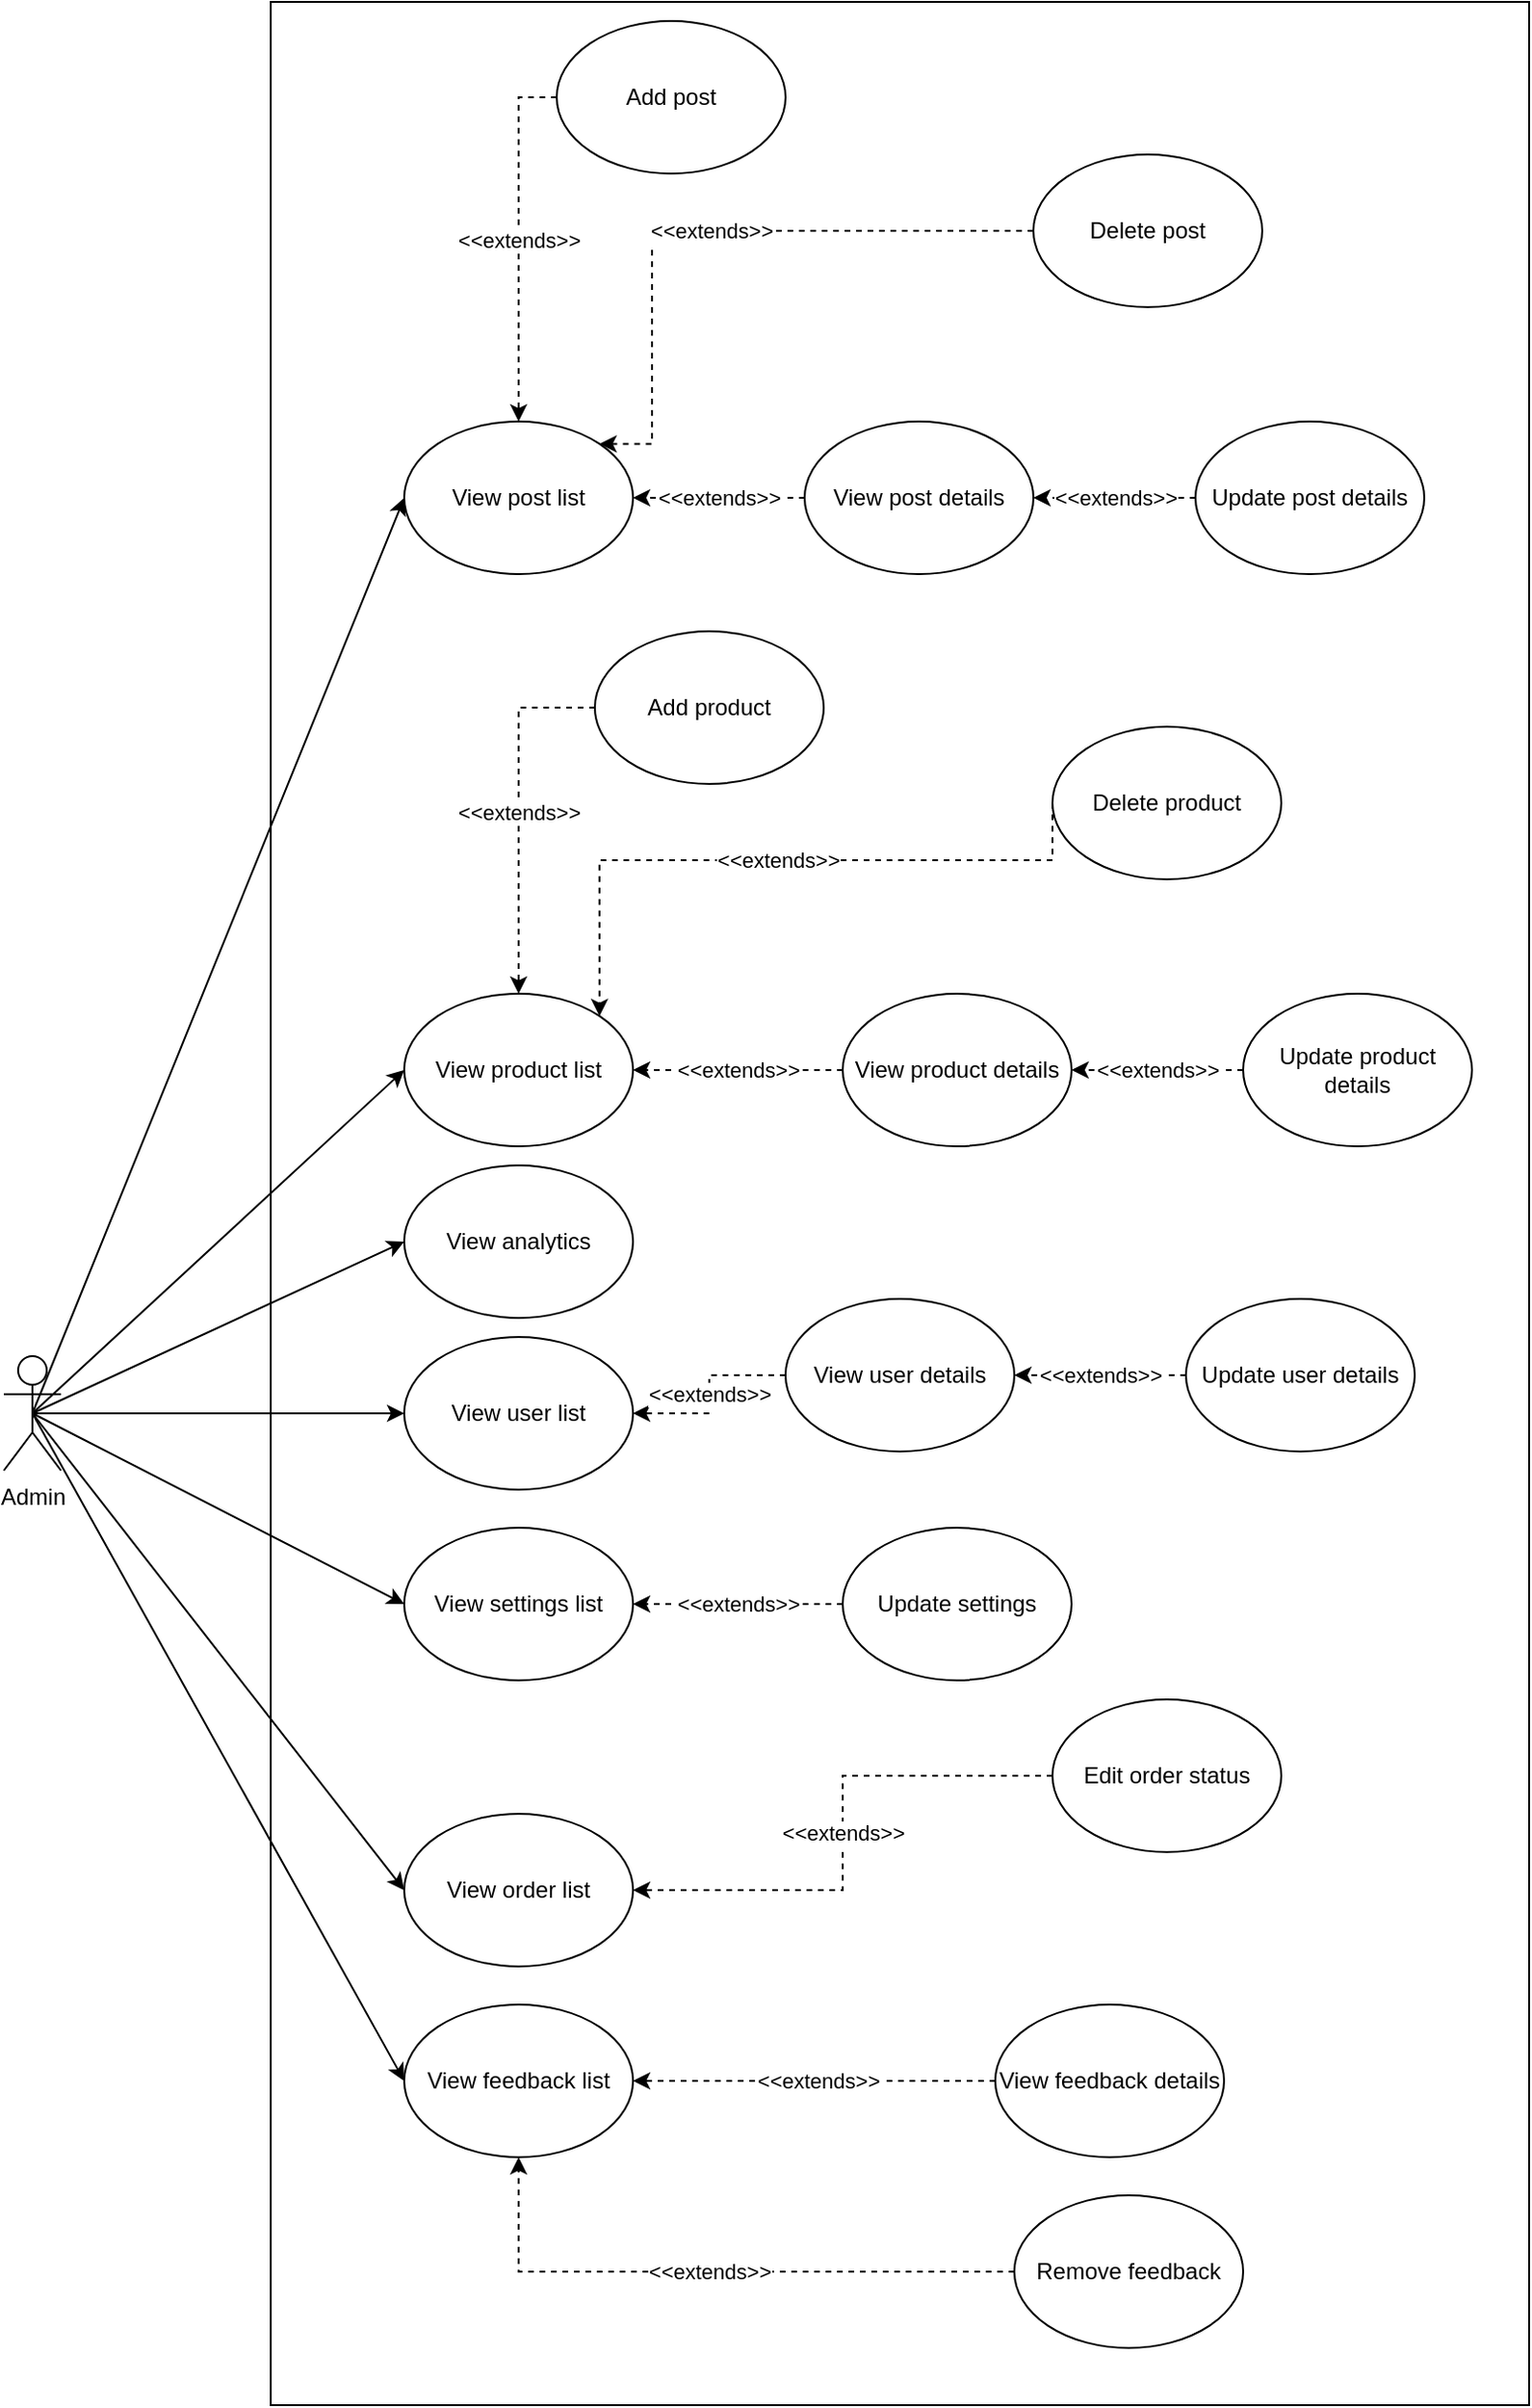 <mxfile version="24.6.4" type="device">
  <diagram name="Page-1" id="yd6uSXcvymg9bl-_kKg6">
    <mxGraphModel dx="1426" dy="763" grid="1" gridSize="10" guides="1" tooltips="1" connect="1" arrows="1" fold="1" page="1" pageScale="1" pageWidth="850" pageHeight="1100" math="0" shadow="0">
      <root>
        <mxCell id="0" />
        <mxCell id="1" parent="0" />
        <mxCell id="pejTEa-H7DQSLRJA7fNF-1" value="" style="rounded=0;whiteSpace=wrap;html=1;" vertex="1" parent="1">
          <mxGeometry x="420" y="140" width="660" height="1260" as="geometry" />
        </mxCell>
        <mxCell id="pejTEa-H7DQSLRJA7fNF-2" style="edgeStyle=none;rounded=0;orthogonalLoop=1;jettySize=auto;html=1;exitX=0.5;exitY=0.5;exitDx=0;exitDy=0;exitPerimeter=0;entryX=0;entryY=0.5;entryDx=0;entryDy=0;" edge="1" parent="1" source="pejTEa-H7DQSLRJA7fNF-9" target="pejTEa-H7DQSLRJA7fNF-10">
          <mxGeometry relative="1" as="geometry" />
        </mxCell>
        <mxCell id="pejTEa-H7DQSLRJA7fNF-3" style="edgeStyle=none;rounded=0;orthogonalLoop=1;jettySize=auto;html=1;exitX=0.5;exitY=0.5;exitDx=0;exitDy=0;exitPerimeter=0;entryX=0;entryY=0.5;entryDx=0;entryDy=0;" edge="1" parent="1" source="pejTEa-H7DQSLRJA7fNF-9" target="pejTEa-H7DQSLRJA7fNF-12">
          <mxGeometry relative="1" as="geometry">
            <mxPoint x="370" y="880" as="sourcePoint" />
          </mxGeometry>
        </mxCell>
        <mxCell id="pejTEa-H7DQSLRJA7fNF-4" style="edgeStyle=none;rounded=0;orthogonalLoop=1;jettySize=auto;html=1;exitX=0.5;exitY=0.5;exitDx=0;exitDy=0;exitPerimeter=0;entryX=0;entryY=0.5;entryDx=0;entryDy=0;" edge="1" parent="1" source="pejTEa-H7DQSLRJA7fNF-9" target="pejTEa-H7DQSLRJA7fNF-14">
          <mxGeometry relative="1" as="geometry" />
        </mxCell>
        <mxCell id="pejTEa-H7DQSLRJA7fNF-5" style="rounded=0;orthogonalLoop=1;jettySize=auto;html=1;exitX=0.5;exitY=0.5;exitDx=0;exitDy=0;exitPerimeter=0;entryX=0;entryY=0.5;entryDx=0;entryDy=0;" edge="1" parent="1" source="pejTEa-H7DQSLRJA7fNF-9" target="pejTEa-H7DQSLRJA7fNF-19">
          <mxGeometry relative="1" as="geometry" />
        </mxCell>
        <mxCell id="pejTEa-H7DQSLRJA7fNF-6" style="rounded=0;orthogonalLoop=1;jettySize=auto;html=1;exitX=0.5;exitY=0.5;exitDx=0;exitDy=0;exitPerimeter=0;entryX=0;entryY=0.5;entryDx=0;entryDy=0;" edge="1" parent="1" source="pejTEa-H7DQSLRJA7fNF-9" target="pejTEa-H7DQSLRJA7fNF-23">
          <mxGeometry relative="1" as="geometry" />
        </mxCell>
        <mxCell id="pejTEa-H7DQSLRJA7fNF-7" style="rounded=0;orthogonalLoop=1;jettySize=auto;html=1;exitX=0.5;exitY=0.5;exitDx=0;exitDy=0;exitPerimeter=0;entryX=0;entryY=0.5;entryDx=0;entryDy=0;" edge="1" parent="1" source="pejTEa-H7DQSLRJA7fNF-9" target="pejTEa-H7DQSLRJA7fNF-29">
          <mxGeometry relative="1" as="geometry" />
        </mxCell>
        <mxCell id="pejTEa-H7DQSLRJA7fNF-8" style="rounded=0;orthogonalLoop=1;jettySize=auto;html=1;exitX=0.5;exitY=0.5;exitDx=0;exitDy=0;exitPerimeter=0;entryX=0;entryY=0.5;entryDx=0;entryDy=0;" edge="1" parent="1" source="pejTEa-H7DQSLRJA7fNF-9" target="pejTEa-H7DQSLRJA7fNF-34">
          <mxGeometry relative="1" as="geometry" />
        </mxCell>
        <mxCell id="pejTEa-H7DQSLRJA7fNF-9" value="Admin&lt;div&gt;&lt;br&gt;&lt;/div&gt;" style="shape=umlActor;verticalLabelPosition=bottom;verticalAlign=top;html=1;outlineConnect=0;" vertex="1" parent="1">
          <mxGeometry x="280" y="850" width="30" height="60" as="geometry" />
        </mxCell>
        <mxCell id="pejTEa-H7DQSLRJA7fNF-10" value="View analytics" style="ellipse;whiteSpace=wrap;html=1;" vertex="1" parent="1">
          <mxGeometry x="490" y="750" width="120" height="80" as="geometry" />
        </mxCell>
        <mxCell id="pejTEa-H7DQSLRJA7fNF-11" value="&amp;lt;&amp;lt;extends&amp;gt;&amp;gt;" style="rounded=0;orthogonalLoop=1;jettySize=auto;html=1;exitX=0;exitY=0.5;exitDx=0;exitDy=0;entryX=1;entryY=0.5;entryDx=0;entryDy=0;dashed=1;edgeStyle=orthogonalEdgeStyle;" edge="1" parent="1" source="pejTEa-H7DQSLRJA7fNF-16" target="pejTEa-H7DQSLRJA7fNF-12">
          <mxGeometry x="-0.014" relative="1" as="geometry">
            <mxPoint as="offset" />
          </mxGeometry>
        </mxCell>
        <mxCell id="pejTEa-H7DQSLRJA7fNF-12" value="View user list" style="ellipse;whiteSpace=wrap;html=1;" vertex="1" parent="1">
          <mxGeometry x="490" y="840" width="120" height="80" as="geometry" />
        </mxCell>
        <mxCell id="pejTEa-H7DQSLRJA7fNF-13" value="&amp;lt;&amp;lt;extends&amp;gt;&amp;gt;" style="edgeStyle=orthogonalEdgeStyle;rounded=0;orthogonalLoop=1;jettySize=auto;html=1;exitX=0;exitY=0.5;exitDx=0;exitDy=0;entryX=1;entryY=0.5;entryDx=0;entryDy=0;dashed=1;" edge="1" parent="1" source="pejTEa-H7DQSLRJA7fNF-15" target="pejTEa-H7DQSLRJA7fNF-14">
          <mxGeometry relative="1" as="geometry" />
        </mxCell>
        <mxCell id="pejTEa-H7DQSLRJA7fNF-14" value="View settings list" style="ellipse;whiteSpace=wrap;html=1;" vertex="1" parent="1">
          <mxGeometry x="490" y="940" width="120" height="80" as="geometry" />
        </mxCell>
        <mxCell id="pejTEa-H7DQSLRJA7fNF-15" value="Update settings" style="ellipse;whiteSpace=wrap;html=1;" vertex="1" parent="1">
          <mxGeometry x="720" y="940" width="120" height="80" as="geometry" />
        </mxCell>
        <mxCell id="pejTEa-H7DQSLRJA7fNF-16" value="View user details" style="ellipse;whiteSpace=wrap;html=1;" vertex="1" parent="1">
          <mxGeometry x="690" y="820" width="120" height="80" as="geometry" />
        </mxCell>
        <mxCell id="pejTEa-H7DQSLRJA7fNF-17" value="&amp;lt;&amp;lt;extends&amp;gt;&amp;gt;" style="edgeStyle=orthogonalEdgeStyle;rounded=0;orthogonalLoop=1;jettySize=auto;html=1;dashed=1;entryX=1;entryY=0.5;entryDx=0;entryDy=0;exitX=0;exitY=0.5;exitDx=0;exitDy=0;" edge="1" parent="1" source="pejTEa-H7DQSLRJA7fNF-25" target="pejTEa-H7DQSLRJA7fNF-19">
          <mxGeometry relative="1" as="geometry">
            <mxPoint x="610" y="700" as="sourcePoint" />
          </mxGeometry>
        </mxCell>
        <mxCell id="pejTEa-H7DQSLRJA7fNF-18" value="&amp;lt;&amp;lt;extends&amp;gt;&amp;gt;" style="edgeStyle=orthogonalEdgeStyle;rounded=0;orthogonalLoop=1;jettySize=auto;html=1;exitX=0;exitY=0.5;exitDx=0;exitDy=0;entryX=0.5;entryY=0;entryDx=0;entryDy=0;dashed=1;" edge="1" parent="1" source="pejTEa-H7DQSLRJA7fNF-40" target="pejTEa-H7DQSLRJA7fNF-19">
          <mxGeometry relative="1" as="geometry" />
        </mxCell>
        <mxCell id="pejTEa-H7DQSLRJA7fNF-19" value="View product list" style="ellipse;whiteSpace=wrap;html=1;" vertex="1" parent="1">
          <mxGeometry x="490" y="660" width="120" height="80" as="geometry" />
        </mxCell>
        <mxCell id="pejTEa-H7DQSLRJA7fNF-20" value="&amp;lt;&amp;lt;extends&amp;gt;&amp;gt;" style="edgeStyle=orthogonalEdgeStyle;rounded=0;orthogonalLoop=1;jettySize=auto;html=1;exitX=0;exitY=0.5;exitDx=0;exitDy=0;entryX=1;entryY=0.5;entryDx=0;entryDy=0;dashed=1;" edge="1" parent="1" source="pejTEa-H7DQSLRJA7fNF-21" target="pejTEa-H7DQSLRJA7fNF-25">
          <mxGeometry relative="1" as="geometry" />
        </mxCell>
        <mxCell id="pejTEa-H7DQSLRJA7fNF-21" value="Update product details" style="ellipse;whiteSpace=wrap;html=1;" vertex="1" parent="1">
          <mxGeometry x="930" y="660" width="120" height="80" as="geometry" />
        </mxCell>
        <mxCell id="pejTEa-H7DQSLRJA7fNF-22" value="&amp;lt;&amp;lt;extends&amp;gt;&amp;gt;" style="edgeStyle=orthogonalEdgeStyle;rounded=0;orthogonalLoop=1;jettySize=auto;html=1;exitX=0;exitY=0.5;exitDx=0;exitDy=0;entryX=1;entryY=0.5;entryDx=0;entryDy=0;dashed=1;" edge="1" parent="1" source="pejTEa-H7DQSLRJA7fNF-24" target="pejTEa-H7DQSLRJA7fNF-23">
          <mxGeometry relative="1" as="geometry">
            <mxPoint as="offset" />
          </mxGeometry>
        </mxCell>
        <mxCell id="pejTEa-H7DQSLRJA7fNF-23" value="View order list" style="ellipse;whiteSpace=wrap;html=1;" vertex="1" parent="1">
          <mxGeometry x="490" y="1090" width="120" height="80" as="geometry" />
        </mxCell>
        <mxCell id="pejTEa-H7DQSLRJA7fNF-24" value="Edit order status" style="ellipse;whiteSpace=wrap;html=1;" vertex="1" parent="1">
          <mxGeometry x="830" y="1030" width="120" height="80" as="geometry" />
        </mxCell>
        <mxCell id="pejTEa-H7DQSLRJA7fNF-25" value="View product details" style="ellipse;whiteSpace=wrap;html=1;" vertex="1" parent="1">
          <mxGeometry x="720" y="660" width="120" height="80" as="geometry" />
        </mxCell>
        <mxCell id="pejTEa-H7DQSLRJA7fNF-26" value="Update user details" style="ellipse;whiteSpace=wrap;html=1;" vertex="1" parent="1">
          <mxGeometry x="900" y="820" width="120" height="80" as="geometry" />
        </mxCell>
        <mxCell id="pejTEa-H7DQSLRJA7fNF-27" value="&amp;lt;&amp;lt;extends&amp;gt;&amp;gt;" style="edgeStyle=orthogonalEdgeStyle;rounded=0;orthogonalLoop=1;jettySize=auto;html=1;exitX=0;exitY=0.5;exitDx=0;exitDy=0;entryX=1;entryY=0.5;entryDx=0;entryDy=0;dashed=1;" edge="1" parent="1" source="pejTEa-H7DQSLRJA7fNF-26" target="pejTEa-H7DQSLRJA7fNF-16">
          <mxGeometry relative="1" as="geometry">
            <mxPoint x="890" y="710" as="sourcePoint" />
            <mxPoint x="815" y="710" as="targetPoint" />
          </mxGeometry>
        </mxCell>
        <mxCell id="pejTEa-H7DQSLRJA7fNF-28" value="&amp;lt;&amp;lt;extends&amp;gt;&amp;gt;" style="rounded=0;orthogonalLoop=1;jettySize=auto;html=1;exitX=0;exitY=0.5;exitDx=0;exitDy=0;entryX=0.5;entryY=0;entryDx=0;entryDy=0;dashed=1;edgeStyle=orthogonalEdgeStyle;" edge="1" parent="1" source="pejTEa-H7DQSLRJA7fNF-39" target="pejTEa-H7DQSLRJA7fNF-29">
          <mxGeometry x="-0.004" relative="1" as="geometry">
            <mxPoint as="offset" />
          </mxGeometry>
        </mxCell>
        <mxCell id="pejTEa-H7DQSLRJA7fNF-29" value="View post list" style="ellipse;whiteSpace=wrap;html=1;" vertex="1" parent="1">
          <mxGeometry x="490" y="360" width="120" height="80" as="geometry" />
        </mxCell>
        <mxCell id="pejTEa-H7DQSLRJA7fNF-30" value="&amp;lt;&amp;lt;extends&amp;gt;&amp;gt;" style="edgeStyle=orthogonalEdgeStyle;rounded=0;orthogonalLoop=1;jettySize=auto;html=1;exitX=0;exitY=0.5;exitDx=0;exitDy=0;entryX=1;entryY=0.5;entryDx=0;entryDy=0;dashed=1;" edge="1" parent="1" source="pejTEa-H7DQSLRJA7fNF-31" target="pejTEa-H7DQSLRJA7fNF-29">
          <mxGeometry relative="1" as="geometry" />
        </mxCell>
        <mxCell id="pejTEa-H7DQSLRJA7fNF-31" value="View post details" style="ellipse;whiteSpace=wrap;html=1;" vertex="1" parent="1">
          <mxGeometry x="700" y="360" width="120" height="80" as="geometry" />
        </mxCell>
        <mxCell id="pejTEa-H7DQSLRJA7fNF-32" value="&amp;lt;&amp;lt;extends&amp;gt;&amp;gt;" style="edgeStyle=orthogonalEdgeStyle;rounded=0;orthogonalLoop=1;jettySize=auto;html=1;exitX=0;exitY=0.5;exitDx=0;exitDy=0;entryX=1;entryY=0.5;entryDx=0;entryDy=0;dashed=1;" edge="1" parent="1" source="pejTEa-H7DQSLRJA7fNF-33" target="pejTEa-H7DQSLRJA7fNF-31">
          <mxGeometry relative="1" as="geometry" />
        </mxCell>
        <mxCell id="pejTEa-H7DQSLRJA7fNF-33" value="Update post details" style="ellipse;whiteSpace=wrap;html=1;" vertex="1" parent="1">
          <mxGeometry x="905" y="360" width="120" height="80" as="geometry" />
        </mxCell>
        <mxCell id="pejTEa-H7DQSLRJA7fNF-34" value="View feedback list" style="ellipse;whiteSpace=wrap;html=1;" vertex="1" parent="1">
          <mxGeometry x="490" y="1190" width="120" height="80" as="geometry" />
        </mxCell>
        <mxCell id="pejTEa-H7DQSLRJA7fNF-35" value="&amp;lt;&amp;lt;extends&amp;gt;&amp;gt;" style="edgeStyle=none;rounded=0;orthogonalLoop=1;jettySize=auto;html=1;exitX=0;exitY=0.5;exitDx=0;exitDy=0;entryX=1;entryY=0.5;entryDx=0;entryDy=0;dashed=1;" edge="1" parent="1" source="pejTEa-H7DQSLRJA7fNF-36" target="pejTEa-H7DQSLRJA7fNF-34">
          <mxGeometry x="-0.022" relative="1" as="geometry">
            <mxPoint as="offset" />
          </mxGeometry>
        </mxCell>
        <mxCell id="pejTEa-H7DQSLRJA7fNF-36" value="View feedback details" style="ellipse;whiteSpace=wrap;html=1;" vertex="1" parent="1">
          <mxGeometry x="800" y="1190" width="120" height="80" as="geometry" />
        </mxCell>
        <mxCell id="pejTEa-H7DQSLRJA7fNF-37" value="&amp;lt;&amp;lt;extends&amp;gt;&amp;gt;" style="edgeStyle=orthogonalEdgeStyle;rounded=0;orthogonalLoop=1;jettySize=auto;html=1;exitX=0;exitY=0.5;exitDx=0;exitDy=0;entryX=0.5;entryY=1;entryDx=0;entryDy=0;dashed=1;" edge="1" parent="1" source="pejTEa-H7DQSLRJA7fNF-38" target="pejTEa-H7DQSLRJA7fNF-34">
          <mxGeometry relative="1" as="geometry" />
        </mxCell>
        <mxCell id="pejTEa-H7DQSLRJA7fNF-38" value="Remove feedback" style="ellipse;whiteSpace=wrap;html=1;" vertex="1" parent="1">
          <mxGeometry x="810" y="1290" width="120" height="80" as="geometry" />
        </mxCell>
        <mxCell id="pejTEa-H7DQSLRJA7fNF-39" value="Add post" style="ellipse;whiteSpace=wrap;html=1;" vertex="1" parent="1">
          <mxGeometry x="570" y="150" width="120" height="80" as="geometry" />
        </mxCell>
        <mxCell id="pejTEa-H7DQSLRJA7fNF-40" value="Add product" style="ellipse;whiteSpace=wrap;html=1;" vertex="1" parent="1">
          <mxGeometry x="590" y="470" width="120" height="80" as="geometry" />
        </mxCell>
        <mxCell id="pejTEa-H7DQSLRJA7fNF-41" value="&amp;lt;&amp;lt;extends&amp;gt;&amp;gt;" style="edgeStyle=orthogonalEdgeStyle;rounded=0;orthogonalLoop=1;jettySize=auto;html=1;exitX=0;exitY=0.5;exitDx=0;exitDy=0;entryX=1;entryY=0;entryDx=0;entryDy=0;dashed=1;" edge="1" parent="1" source="pejTEa-H7DQSLRJA7fNF-42" target="pejTEa-H7DQSLRJA7fNF-19">
          <mxGeometry relative="1" as="geometry">
            <Array as="points">
              <mxPoint x="830" y="590" />
              <mxPoint x="592" y="590" />
            </Array>
          </mxGeometry>
        </mxCell>
        <mxCell id="pejTEa-H7DQSLRJA7fNF-42" value="Delete product" style="ellipse;whiteSpace=wrap;html=1;" vertex="1" parent="1">
          <mxGeometry x="830" y="520" width="120" height="80" as="geometry" />
        </mxCell>
        <mxCell id="pejTEa-H7DQSLRJA7fNF-43" value="Delete post" style="ellipse;whiteSpace=wrap;html=1;" vertex="1" parent="1">
          <mxGeometry x="820" y="220" width="120" height="80" as="geometry" />
        </mxCell>
        <mxCell id="pejTEa-H7DQSLRJA7fNF-44" value="&amp;lt;&amp;lt;extends&amp;gt;&amp;gt;" style="edgeStyle=orthogonalEdgeStyle;rounded=0;orthogonalLoop=1;jettySize=auto;html=1;exitX=0;exitY=0.5;exitDx=0;exitDy=0;entryX=1;entryY=0;entryDx=0;entryDy=0;dashed=1;" edge="1" parent="1" source="pejTEa-H7DQSLRJA7fNF-43" target="pejTEa-H7DQSLRJA7fNF-29">
          <mxGeometry relative="1" as="geometry">
            <mxPoint x="710" y="410" as="sourcePoint" />
            <mxPoint x="620" y="410" as="targetPoint" />
            <Array as="points">
              <mxPoint x="620" y="260" />
              <mxPoint x="620" y="372" />
            </Array>
          </mxGeometry>
        </mxCell>
      </root>
    </mxGraphModel>
  </diagram>
</mxfile>
